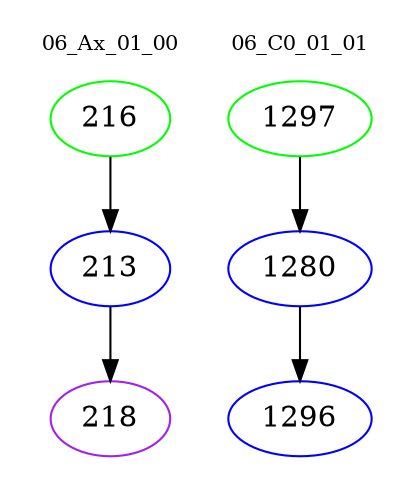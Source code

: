 digraph{
subgraph cluster_0 {
color = white
label = "06_Ax_01_00";
fontsize=10;
T0_216 [label="216", color="green"]
T0_216 -> T0_213 [color="black"]
T0_213 [label="213", color="blue"]
T0_213 -> T0_218 [color="black"]
T0_218 [label="218", color="purple"]
}
subgraph cluster_1 {
color = white
label = "06_C0_01_01";
fontsize=10;
T1_1297 [label="1297", color="green"]
T1_1297 -> T1_1280 [color="black"]
T1_1280 [label="1280", color="blue"]
T1_1280 -> T1_1296 [color="black"]
T1_1296 [label="1296", color="blue"]
}
}

